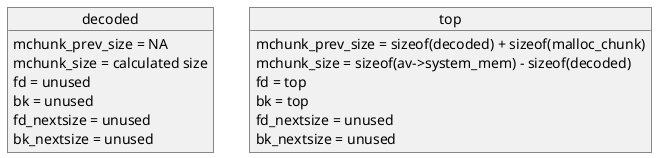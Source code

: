 @startuml

object decoded {
    mchunk_prev_size = NA
    mchunk_size = calculated size
    fd = unused
    bk = unused
    fd_nextsize = unused
    bk_nextsize = unused

}

object top {
    mchunk_prev_size = sizeof(decoded) + sizeof(malloc_chunk)
    mchunk_size = sizeof(av->system_mem) - sizeof(decoded)
    fd = top
    bk = top
    fd_nextsize = unused
    bk_nextsize = unused

}

@enduml